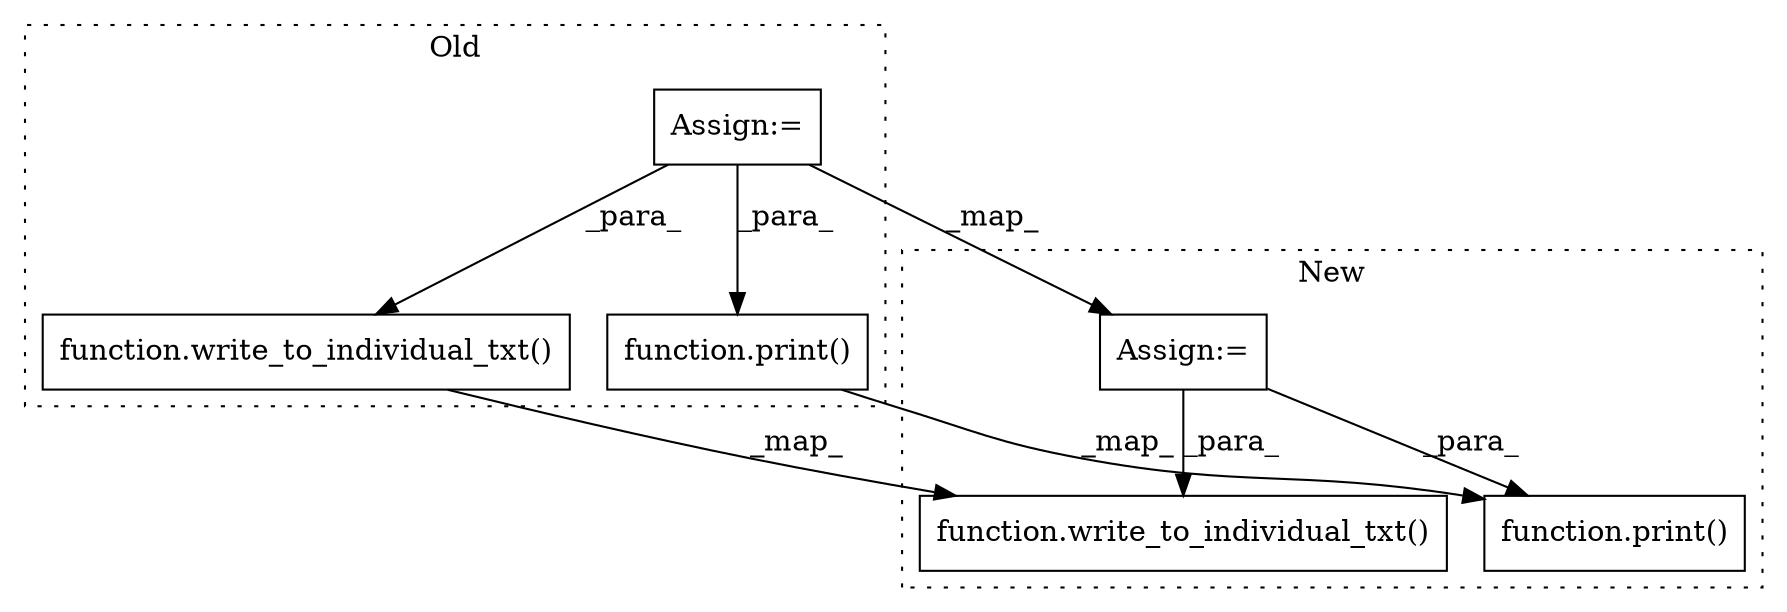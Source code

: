 digraph G {
subgraph cluster0 {
1 [label="function.write_to_individual_txt()" a="75" s="3853,3918" l="24,1" shape="box"];
4 [label="Assign:=" a="68" s="3677" l="3" shape="box"];
5 [label="function.print()" a="75" s="3730,3750" l="6,1" shape="box"];
label = "Old";
style="dotted";
}
subgraph cluster1 {
2 [label="function.write_to_individual_txt()" a="75" s="3973,4038" l="24,1" shape="box"];
3 [label="Assign:=" a="68" s="3785" l="3" shape="box"];
6 [label="function.print()" a="75" s="3842,3862" l="6,1" shape="box"];
label = "New";
style="dotted";
}
1 -> 2 [label="_map_"];
3 -> 2 [label="_para_"];
3 -> 6 [label="_para_"];
4 -> 5 [label="_para_"];
4 -> 3 [label="_map_"];
4 -> 1 [label="_para_"];
5 -> 6 [label="_map_"];
}